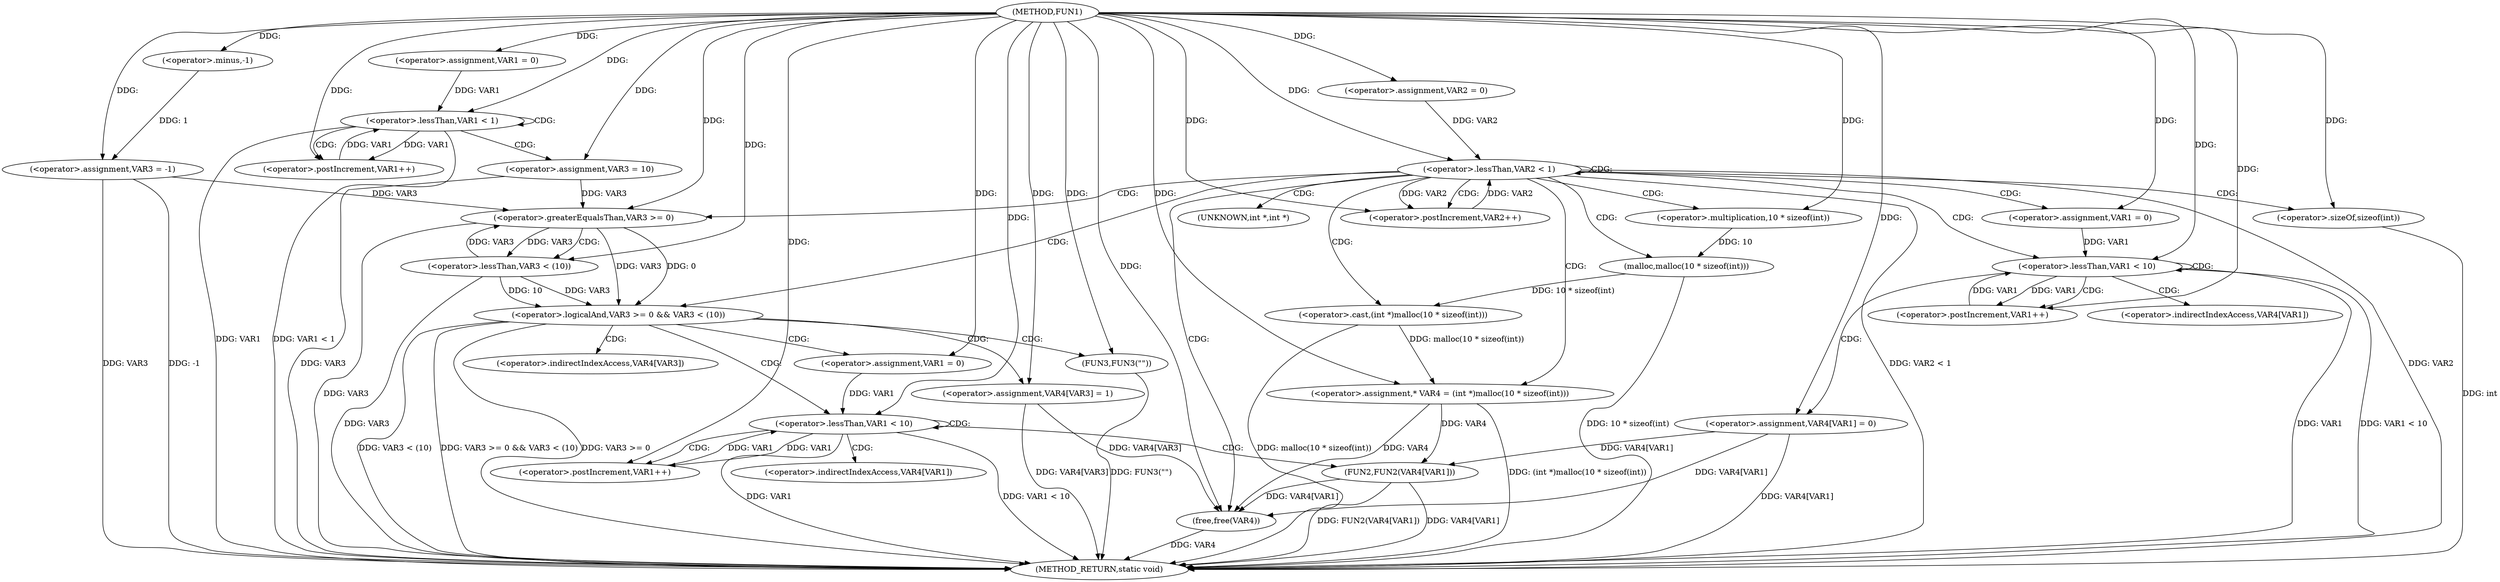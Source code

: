 digraph FUN1 {  
"1000100" [label = "(METHOD,FUN1)" ]
"1000193" [label = "(METHOD_RETURN,static void)" ]
"1000105" [label = "(<operator>.assignment,VAR3 = -1)" ]
"1000107" [label = "(<operator>.minus,-1)" ]
"1000110" [label = "(<operator>.assignment,VAR1 = 0)" ]
"1000113" [label = "(<operator>.lessThan,VAR1 < 1)" ]
"1000116" [label = "(<operator>.postIncrement,VAR1++)" ]
"1000119" [label = "(<operator>.assignment,VAR3 = 10)" ]
"1000123" [label = "(<operator>.assignment,VAR2 = 0)" ]
"1000126" [label = "(<operator>.lessThan,VAR2 < 1)" ]
"1000129" [label = "(<operator>.postIncrement,VAR2++)" ]
"1000135" [label = "(<operator>.assignment,* VAR4 = (int *)malloc(10 * sizeof(int)))" ]
"1000137" [label = "(<operator>.cast,(int *)malloc(10 * sizeof(int)))" ]
"1000139" [label = "(malloc,malloc(10 * sizeof(int)))" ]
"1000140" [label = "(<operator>.multiplication,10 * sizeof(int))" ]
"1000142" [label = "(<operator>.sizeOf,sizeof(int))" ]
"1000145" [label = "(<operator>.assignment,VAR1 = 0)" ]
"1000148" [label = "(<operator>.lessThan,VAR1 < 10)" ]
"1000151" [label = "(<operator>.postIncrement,VAR1++)" ]
"1000154" [label = "(<operator>.assignment,VAR4[VAR1] = 0)" ]
"1000160" [label = "(<operator>.logicalAnd,VAR3 >= 0 && VAR3 < (10))" ]
"1000161" [label = "(<operator>.greaterEqualsThan,VAR3 >= 0)" ]
"1000164" [label = "(<operator>.lessThan,VAR3 < (10))" ]
"1000168" [label = "(<operator>.assignment,VAR4[VAR3] = 1)" ]
"1000174" [label = "(<operator>.assignment,VAR1 = 0)" ]
"1000177" [label = "(<operator>.lessThan,VAR1 < 10)" ]
"1000180" [label = "(<operator>.postIncrement,VAR1++)" ]
"1000183" [label = "(FUN2,FUN2(VAR4[VAR1]))" ]
"1000189" [label = "(FUN3,FUN3(\"\"))" ]
"1000191" [label = "(free,free(VAR4))" ]
"1000138" [label = "(UNKNOWN,int *,int *)" ]
"1000155" [label = "(<operator>.indirectIndexAccess,VAR4[VAR1])" ]
"1000169" [label = "(<operator>.indirectIndexAccess,VAR4[VAR3])" ]
"1000184" [label = "(<operator>.indirectIndexAccess,VAR4[VAR1])" ]
  "1000177" -> "1000193"  [ label = "DDG: VAR1"] 
  "1000168" -> "1000193"  [ label = "DDG: VAR4[VAR3]"] 
  "1000126" -> "1000193"  [ label = "DDG: VAR2"] 
  "1000177" -> "1000193"  [ label = "DDG: VAR1 < 10"] 
  "1000161" -> "1000193"  [ label = "DDG: VAR3"] 
  "1000164" -> "1000193"  [ label = "DDG: VAR3"] 
  "1000160" -> "1000193"  [ label = "DDG: VAR3 < (10)"] 
  "1000126" -> "1000193"  [ label = "DDG: VAR2 < 1"] 
  "1000105" -> "1000193"  [ label = "DDG: -1"] 
  "1000113" -> "1000193"  [ label = "DDG: VAR1"] 
  "1000160" -> "1000193"  [ label = "DDG: VAR3 >= 0 && VAR3 < (10)"] 
  "1000189" -> "1000193"  [ label = "DDG: FUN3(\"\")"] 
  "1000137" -> "1000193"  [ label = "DDG: malloc(10 * sizeof(int))"] 
  "1000139" -> "1000193"  [ label = "DDG: 10 * sizeof(int)"] 
  "1000183" -> "1000193"  [ label = "DDG: VAR4[VAR1]"] 
  "1000154" -> "1000193"  [ label = "DDG: VAR4[VAR1]"] 
  "1000148" -> "1000193"  [ label = "DDG: VAR1"] 
  "1000148" -> "1000193"  [ label = "DDG: VAR1 < 10"] 
  "1000113" -> "1000193"  [ label = "DDG: VAR1 < 1"] 
  "1000119" -> "1000193"  [ label = "DDG: VAR3"] 
  "1000142" -> "1000193"  [ label = "DDG: int"] 
  "1000160" -> "1000193"  [ label = "DDG: VAR3 >= 0"] 
  "1000183" -> "1000193"  [ label = "DDG: FUN2(VAR4[VAR1])"] 
  "1000191" -> "1000193"  [ label = "DDG: VAR4"] 
  "1000135" -> "1000193"  [ label = "DDG: (int *)malloc(10 * sizeof(int))"] 
  "1000105" -> "1000193"  [ label = "DDG: VAR3"] 
  "1000107" -> "1000105"  [ label = "DDG: 1"] 
  "1000100" -> "1000105"  [ label = "DDG: "] 
  "1000100" -> "1000107"  [ label = "DDG: "] 
  "1000100" -> "1000110"  [ label = "DDG: "] 
  "1000116" -> "1000113"  [ label = "DDG: VAR1"] 
  "1000110" -> "1000113"  [ label = "DDG: VAR1"] 
  "1000100" -> "1000113"  [ label = "DDG: "] 
  "1000113" -> "1000116"  [ label = "DDG: VAR1"] 
  "1000100" -> "1000116"  [ label = "DDG: "] 
  "1000100" -> "1000119"  [ label = "DDG: "] 
  "1000100" -> "1000123"  [ label = "DDG: "] 
  "1000129" -> "1000126"  [ label = "DDG: VAR2"] 
  "1000123" -> "1000126"  [ label = "DDG: VAR2"] 
  "1000100" -> "1000126"  [ label = "DDG: "] 
  "1000126" -> "1000129"  [ label = "DDG: VAR2"] 
  "1000100" -> "1000129"  [ label = "DDG: "] 
  "1000137" -> "1000135"  [ label = "DDG: malloc(10 * sizeof(int))"] 
  "1000100" -> "1000135"  [ label = "DDG: "] 
  "1000139" -> "1000137"  [ label = "DDG: 10 * sizeof(int)"] 
  "1000140" -> "1000139"  [ label = "DDG: 10"] 
  "1000100" -> "1000140"  [ label = "DDG: "] 
  "1000100" -> "1000142"  [ label = "DDG: "] 
  "1000100" -> "1000145"  [ label = "DDG: "] 
  "1000151" -> "1000148"  [ label = "DDG: VAR1"] 
  "1000145" -> "1000148"  [ label = "DDG: VAR1"] 
  "1000100" -> "1000148"  [ label = "DDG: "] 
  "1000148" -> "1000151"  [ label = "DDG: VAR1"] 
  "1000100" -> "1000151"  [ label = "DDG: "] 
  "1000100" -> "1000154"  [ label = "DDG: "] 
  "1000161" -> "1000160"  [ label = "DDG: VAR3"] 
  "1000161" -> "1000160"  [ label = "DDG: 0"] 
  "1000119" -> "1000161"  [ label = "DDG: VAR3"] 
  "1000105" -> "1000161"  [ label = "DDG: VAR3"] 
  "1000164" -> "1000161"  [ label = "DDG: VAR3"] 
  "1000100" -> "1000161"  [ label = "DDG: "] 
  "1000164" -> "1000160"  [ label = "DDG: VAR3"] 
  "1000164" -> "1000160"  [ label = "DDG: 10"] 
  "1000161" -> "1000164"  [ label = "DDG: VAR3"] 
  "1000100" -> "1000164"  [ label = "DDG: "] 
  "1000100" -> "1000168"  [ label = "DDG: "] 
  "1000100" -> "1000174"  [ label = "DDG: "] 
  "1000180" -> "1000177"  [ label = "DDG: VAR1"] 
  "1000174" -> "1000177"  [ label = "DDG: VAR1"] 
  "1000100" -> "1000177"  [ label = "DDG: "] 
  "1000177" -> "1000180"  [ label = "DDG: VAR1"] 
  "1000100" -> "1000180"  [ label = "DDG: "] 
  "1000154" -> "1000183"  [ label = "DDG: VAR4[VAR1]"] 
  "1000135" -> "1000183"  [ label = "DDG: VAR4"] 
  "1000100" -> "1000189"  [ label = "DDG: "] 
  "1000168" -> "1000191"  [ label = "DDG: VAR4[VAR3]"] 
  "1000183" -> "1000191"  [ label = "DDG: VAR4[VAR1]"] 
  "1000154" -> "1000191"  [ label = "DDG: VAR4[VAR1]"] 
  "1000135" -> "1000191"  [ label = "DDG: VAR4"] 
  "1000100" -> "1000191"  [ label = "DDG: "] 
  "1000113" -> "1000119"  [ label = "CDG: "] 
  "1000113" -> "1000116"  [ label = "CDG: "] 
  "1000113" -> "1000113"  [ label = "CDG: "] 
  "1000126" -> "1000191"  [ label = "CDG: "] 
  "1000126" -> "1000142"  [ label = "CDG: "] 
  "1000126" -> "1000161"  [ label = "CDG: "] 
  "1000126" -> "1000139"  [ label = "CDG: "] 
  "1000126" -> "1000135"  [ label = "CDG: "] 
  "1000126" -> "1000148"  [ label = "CDG: "] 
  "1000126" -> "1000126"  [ label = "CDG: "] 
  "1000126" -> "1000137"  [ label = "CDG: "] 
  "1000126" -> "1000129"  [ label = "CDG: "] 
  "1000126" -> "1000145"  [ label = "CDG: "] 
  "1000126" -> "1000160"  [ label = "CDG: "] 
  "1000126" -> "1000140"  [ label = "CDG: "] 
  "1000126" -> "1000138"  [ label = "CDG: "] 
  "1000148" -> "1000148"  [ label = "CDG: "] 
  "1000148" -> "1000155"  [ label = "CDG: "] 
  "1000148" -> "1000154"  [ label = "CDG: "] 
  "1000148" -> "1000151"  [ label = "CDG: "] 
  "1000160" -> "1000174"  [ label = "CDG: "] 
  "1000160" -> "1000189"  [ label = "CDG: "] 
  "1000160" -> "1000169"  [ label = "CDG: "] 
  "1000160" -> "1000168"  [ label = "CDG: "] 
  "1000160" -> "1000177"  [ label = "CDG: "] 
  "1000161" -> "1000164"  [ label = "CDG: "] 
  "1000177" -> "1000180"  [ label = "CDG: "] 
  "1000177" -> "1000183"  [ label = "CDG: "] 
  "1000177" -> "1000184"  [ label = "CDG: "] 
  "1000177" -> "1000177"  [ label = "CDG: "] 
}
